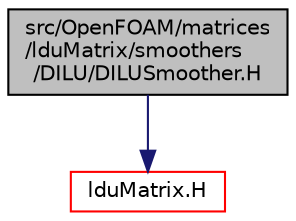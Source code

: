 digraph "src/OpenFOAM/matrices/lduMatrix/smoothers/DILU/DILUSmoother.H"
{
  bgcolor="transparent";
  edge [fontname="Helvetica",fontsize="10",labelfontname="Helvetica",labelfontsize="10"];
  node [fontname="Helvetica",fontsize="10",shape=record];
  Node1 [label="src/OpenFOAM/matrices\l/lduMatrix/smoothers\l/DILU/DILUSmoother.H",height=0.2,width=0.4,color="black", fillcolor="grey75", style="filled", fontcolor="black"];
  Node1 -> Node2 [color="midnightblue",fontsize="10",style="solid",fontname="Helvetica"];
  Node2 [label="lduMatrix.H",height=0.2,width=0.4,color="red",URL="$a08469.html"];
}
